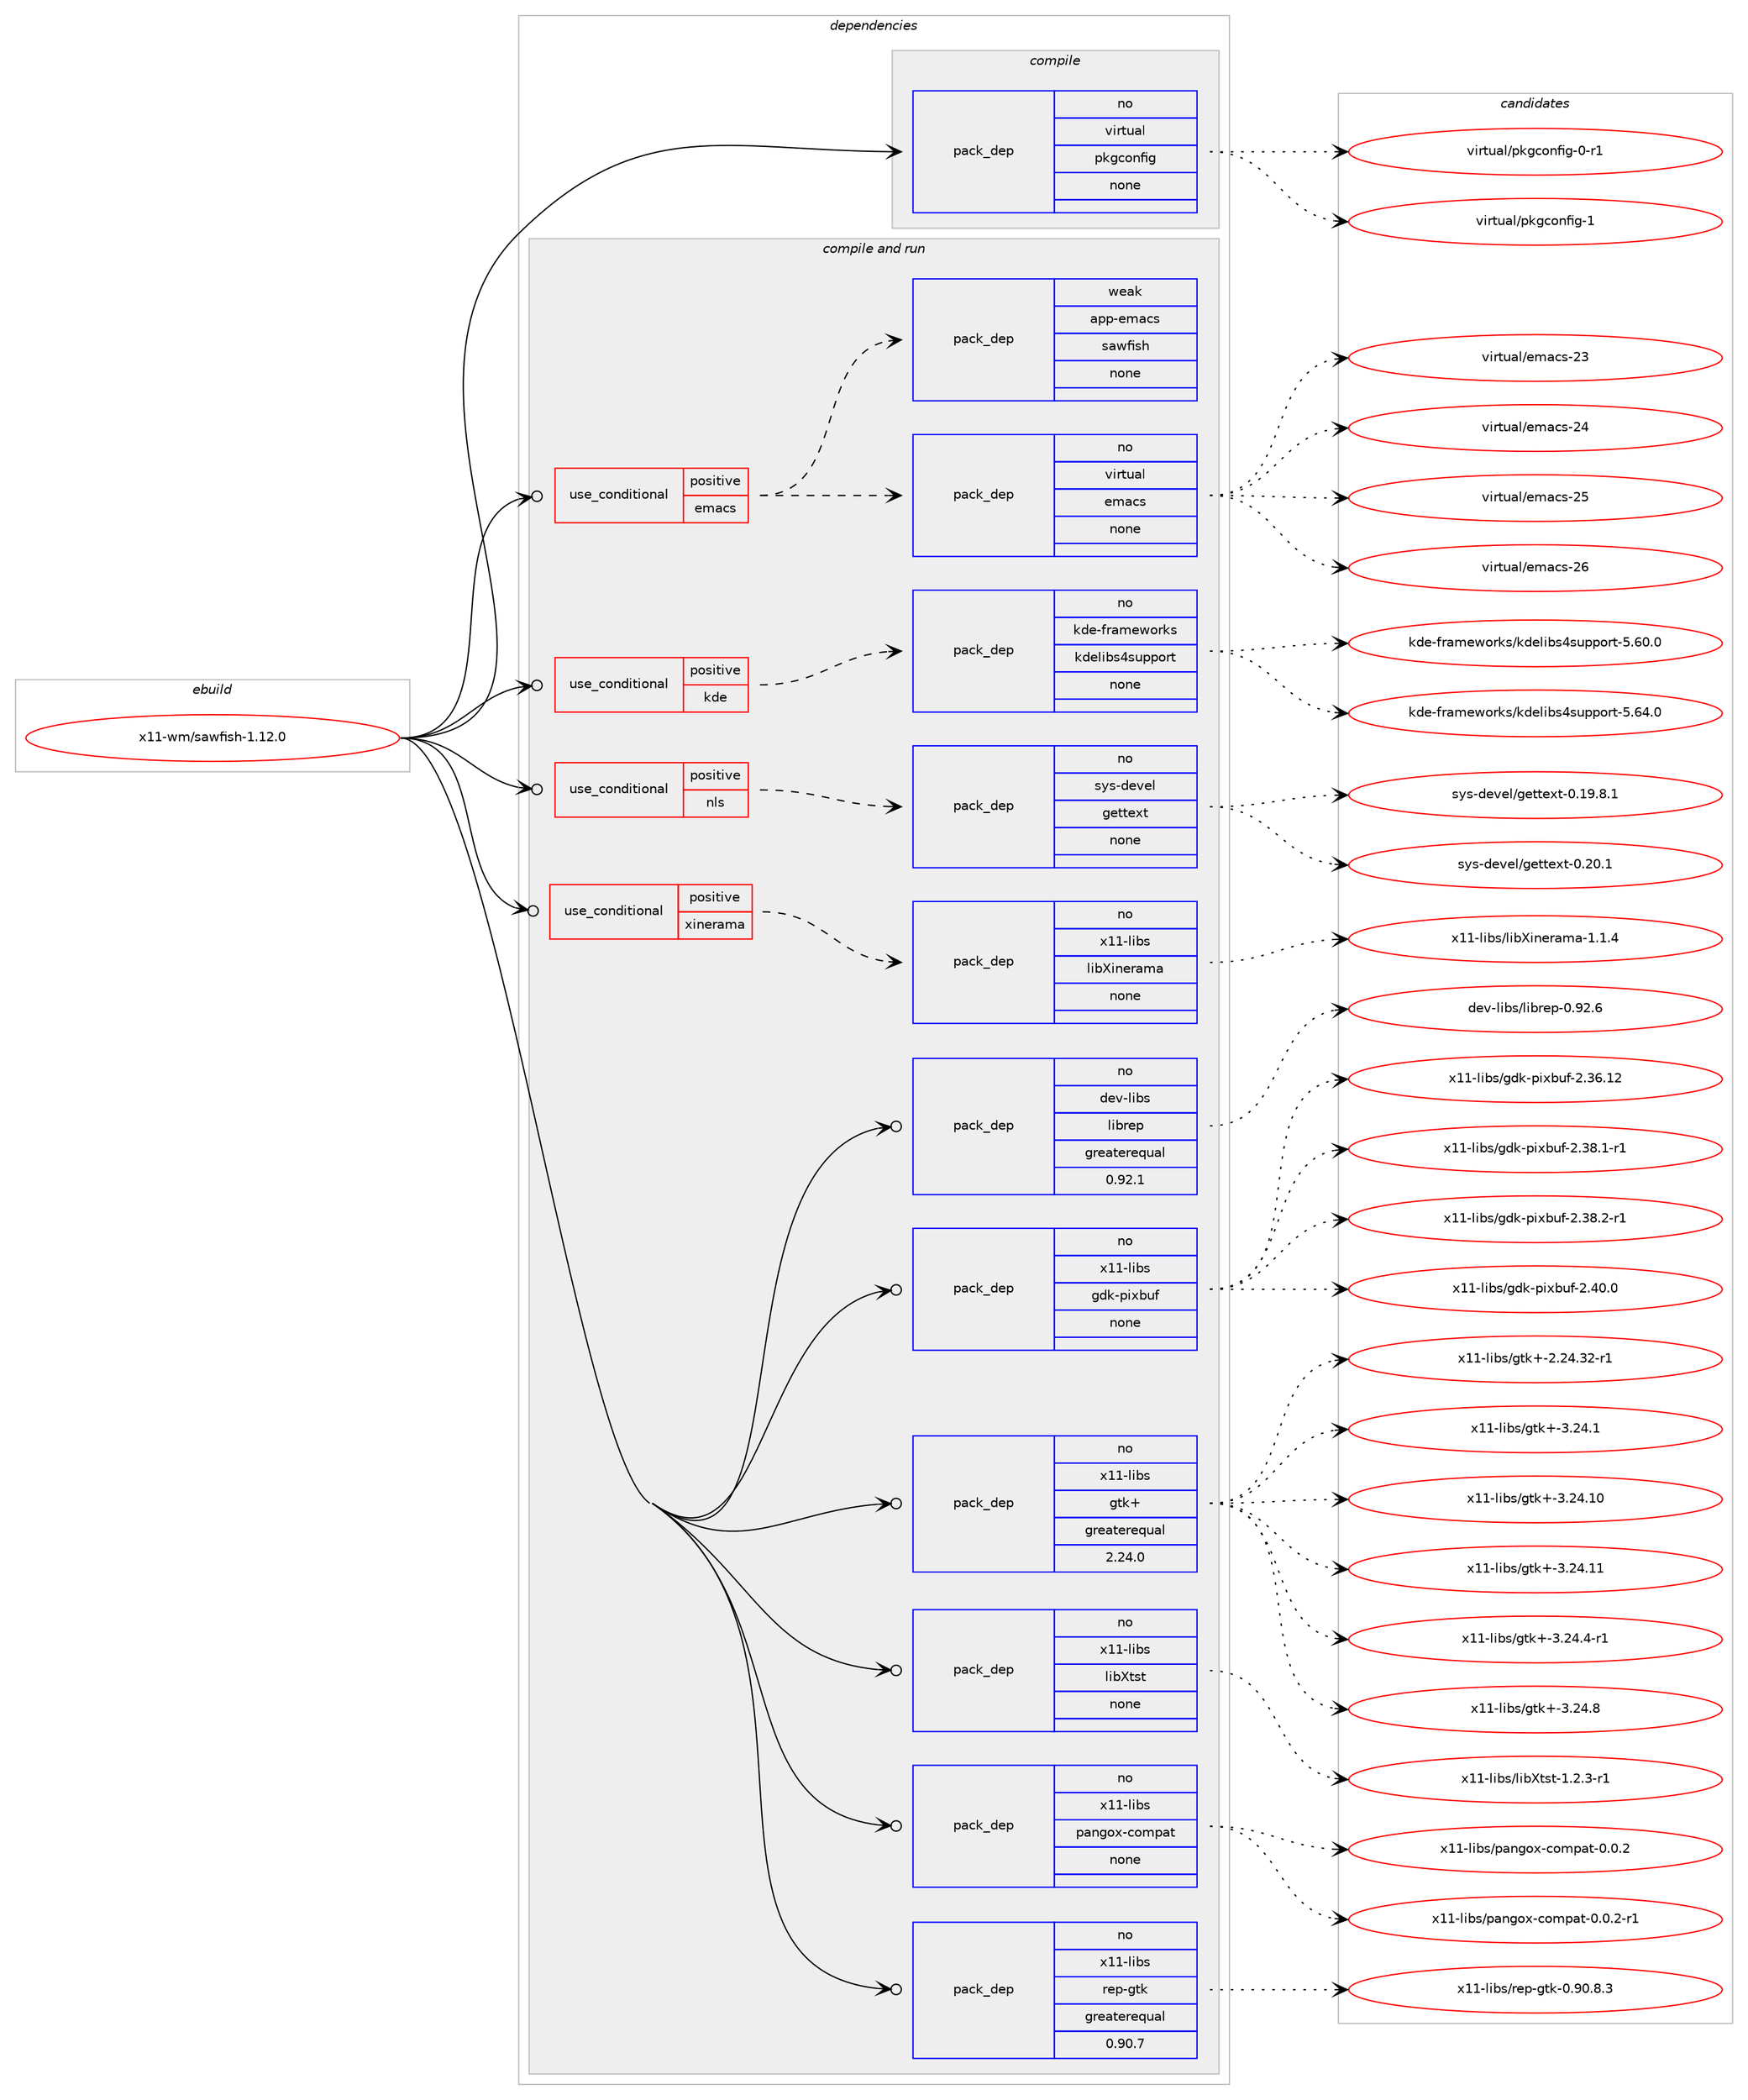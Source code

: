 digraph prolog {

# *************
# Graph options
# *************

newrank=true;
concentrate=true;
compound=true;
graph [rankdir=LR,fontname=Helvetica,fontsize=10,ranksep=1.5];#, ranksep=2.5, nodesep=0.2];
edge  [arrowhead=vee];
node  [fontname=Helvetica,fontsize=10];

# **********
# The ebuild
# **********

subgraph cluster_leftcol {
color=gray;
rank=same;
label=<<i>ebuild</i>>;
id [label="x11-wm/sawfish-1.12.0", color=red, width=4, href="../x11-wm/sawfish-1.12.0.svg"];
}

# ****************
# The dependencies
# ****************

subgraph cluster_midcol {
color=gray;
label=<<i>dependencies</i>>;
subgraph cluster_compile {
fillcolor="#eeeeee";
style=filled;
label=<<i>compile</i>>;
subgraph pack689566 {
dependency927179 [label=<<TABLE BORDER="0" CELLBORDER="1" CELLSPACING="0" CELLPADDING="4" WIDTH="220"><TR><TD ROWSPAN="6" CELLPADDING="30">pack_dep</TD></TR><TR><TD WIDTH="110">no</TD></TR><TR><TD>virtual</TD></TR><TR><TD>pkgconfig</TD></TR><TR><TD>none</TD></TR><TR><TD></TD></TR></TABLE>>, shape=none, color=blue];
}
id:e -> dependency927179:w [weight=20,style="solid",arrowhead="vee"];
}
subgraph cluster_compileandrun {
fillcolor="#eeeeee";
style=filled;
label=<<i>compile and run</i>>;
subgraph cond220753 {
dependency927180 [label=<<TABLE BORDER="0" CELLBORDER="1" CELLSPACING="0" CELLPADDING="4"><TR><TD ROWSPAN="3" CELLPADDING="10">use_conditional</TD></TR><TR><TD>positive</TD></TR><TR><TD>emacs</TD></TR></TABLE>>, shape=none, color=red];
subgraph pack689567 {
dependency927181 [label=<<TABLE BORDER="0" CELLBORDER="1" CELLSPACING="0" CELLPADDING="4" WIDTH="220"><TR><TD ROWSPAN="6" CELLPADDING="30">pack_dep</TD></TR><TR><TD WIDTH="110">no</TD></TR><TR><TD>virtual</TD></TR><TR><TD>emacs</TD></TR><TR><TD>none</TD></TR><TR><TD></TD></TR></TABLE>>, shape=none, color=blue];
}
dependency927180:e -> dependency927181:w [weight=20,style="dashed",arrowhead="vee"];
subgraph pack689568 {
dependency927182 [label=<<TABLE BORDER="0" CELLBORDER="1" CELLSPACING="0" CELLPADDING="4" WIDTH="220"><TR><TD ROWSPAN="6" CELLPADDING="30">pack_dep</TD></TR><TR><TD WIDTH="110">weak</TD></TR><TR><TD>app-emacs</TD></TR><TR><TD>sawfish</TD></TR><TR><TD>none</TD></TR><TR><TD></TD></TR></TABLE>>, shape=none, color=blue];
}
dependency927180:e -> dependency927182:w [weight=20,style="dashed",arrowhead="vee"];
}
id:e -> dependency927180:w [weight=20,style="solid",arrowhead="odotvee"];
subgraph cond220754 {
dependency927183 [label=<<TABLE BORDER="0" CELLBORDER="1" CELLSPACING="0" CELLPADDING="4"><TR><TD ROWSPAN="3" CELLPADDING="10">use_conditional</TD></TR><TR><TD>positive</TD></TR><TR><TD>kde</TD></TR></TABLE>>, shape=none, color=red];
subgraph pack689569 {
dependency927184 [label=<<TABLE BORDER="0" CELLBORDER="1" CELLSPACING="0" CELLPADDING="4" WIDTH="220"><TR><TD ROWSPAN="6" CELLPADDING="30">pack_dep</TD></TR><TR><TD WIDTH="110">no</TD></TR><TR><TD>kde-frameworks</TD></TR><TR><TD>kdelibs4support</TD></TR><TR><TD>none</TD></TR><TR><TD></TD></TR></TABLE>>, shape=none, color=blue];
}
dependency927183:e -> dependency927184:w [weight=20,style="dashed",arrowhead="vee"];
}
id:e -> dependency927183:w [weight=20,style="solid",arrowhead="odotvee"];
subgraph cond220755 {
dependency927185 [label=<<TABLE BORDER="0" CELLBORDER="1" CELLSPACING="0" CELLPADDING="4"><TR><TD ROWSPAN="3" CELLPADDING="10">use_conditional</TD></TR><TR><TD>positive</TD></TR><TR><TD>nls</TD></TR></TABLE>>, shape=none, color=red];
subgraph pack689570 {
dependency927186 [label=<<TABLE BORDER="0" CELLBORDER="1" CELLSPACING="0" CELLPADDING="4" WIDTH="220"><TR><TD ROWSPAN="6" CELLPADDING="30">pack_dep</TD></TR><TR><TD WIDTH="110">no</TD></TR><TR><TD>sys-devel</TD></TR><TR><TD>gettext</TD></TR><TR><TD>none</TD></TR><TR><TD></TD></TR></TABLE>>, shape=none, color=blue];
}
dependency927185:e -> dependency927186:w [weight=20,style="dashed",arrowhead="vee"];
}
id:e -> dependency927185:w [weight=20,style="solid",arrowhead="odotvee"];
subgraph cond220756 {
dependency927187 [label=<<TABLE BORDER="0" CELLBORDER="1" CELLSPACING="0" CELLPADDING="4"><TR><TD ROWSPAN="3" CELLPADDING="10">use_conditional</TD></TR><TR><TD>positive</TD></TR><TR><TD>xinerama</TD></TR></TABLE>>, shape=none, color=red];
subgraph pack689571 {
dependency927188 [label=<<TABLE BORDER="0" CELLBORDER="1" CELLSPACING="0" CELLPADDING="4" WIDTH="220"><TR><TD ROWSPAN="6" CELLPADDING="30">pack_dep</TD></TR><TR><TD WIDTH="110">no</TD></TR><TR><TD>x11-libs</TD></TR><TR><TD>libXinerama</TD></TR><TR><TD>none</TD></TR><TR><TD></TD></TR></TABLE>>, shape=none, color=blue];
}
dependency927187:e -> dependency927188:w [weight=20,style="dashed",arrowhead="vee"];
}
id:e -> dependency927187:w [weight=20,style="solid",arrowhead="odotvee"];
subgraph pack689572 {
dependency927189 [label=<<TABLE BORDER="0" CELLBORDER="1" CELLSPACING="0" CELLPADDING="4" WIDTH="220"><TR><TD ROWSPAN="6" CELLPADDING="30">pack_dep</TD></TR><TR><TD WIDTH="110">no</TD></TR><TR><TD>dev-libs</TD></TR><TR><TD>librep</TD></TR><TR><TD>greaterequal</TD></TR><TR><TD>0.92.1</TD></TR></TABLE>>, shape=none, color=blue];
}
id:e -> dependency927189:w [weight=20,style="solid",arrowhead="odotvee"];
subgraph pack689573 {
dependency927190 [label=<<TABLE BORDER="0" CELLBORDER="1" CELLSPACING="0" CELLPADDING="4" WIDTH="220"><TR><TD ROWSPAN="6" CELLPADDING="30">pack_dep</TD></TR><TR><TD WIDTH="110">no</TD></TR><TR><TD>x11-libs</TD></TR><TR><TD>gdk-pixbuf</TD></TR><TR><TD>none</TD></TR><TR><TD></TD></TR></TABLE>>, shape=none, color=blue];
}
id:e -> dependency927190:w [weight=20,style="solid",arrowhead="odotvee"];
subgraph pack689574 {
dependency927191 [label=<<TABLE BORDER="0" CELLBORDER="1" CELLSPACING="0" CELLPADDING="4" WIDTH="220"><TR><TD ROWSPAN="6" CELLPADDING="30">pack_dep</TD></TR><TR><TD WIDTH="110">no</TD></TR><TR><TD>x11-libs</TD></TR><TR><TD>gtk+</TD></TR><TR><TD>greaterequal</TD></TR><TR><TD>2.24.0</TD></TR></TABLE>>, shape=none, color=blue];
}
id:e -> dependency927191:w [weight=20,style="solid",arrowhead="odotvee"];
subgraph pack689575 {
dependency927192 [label=<<TABLE BORDER="0" CELLBORDER="1" CELLSPACING="0" CELLPADDING="4" WIDTH="220"><TR><TD ROWSPAN="6" CELLPADDING="30">pack_dep</TD></TR><TR><TD WIDTH="110">no</TD></TR><TR><TD>x11-libs</TD></TR><TR><TD>libXtst</TD></TR><TR><TD>none</TD></TR><TR><TD></TD></TR></TABLE>>, shape=none, color=blue];
}
id:e -> dependency927192:w [weight=20,style="solid",arrowhead="odotvee"];
subgraph pack689576 {
dependency927193 [label=<<TABLE BORDER="0" CELLBORDER="1" CELLSPACING="0" CELLPADDING="4" WIDTH="220"><TR><TD ROWSPAN="6" CELLPADDING="30">pack_dep</TD></TR><TR><TD WIDTH="110">no</TD></TR><TR><TD>x11-libs</TD></TR><TR><TD>pangox-compat</TD></TR><TR><TD>none</TD></TR><TR><TD></TD></TR></TABLE>>, shape=none, color=blue];
}
id:e -> dependency927193:w [weight=20,style="solid",arrowhead="odotvee"];
subgraph pack689577 {
dependency927194 [label=<<TABLE BORDER="0" CELLBORDER="1" CELLSPACING="0" CELLPADDING="4" WIDTH="220"><TR><TD ROWSPAN="6" CELLPADDING="30">pack_dep</TD></TR><TR><TD WIDTH="110">no</TD></TR><TR><TD>x11-libs</TD></TR><TR><TD>rep-gtk</TD></TR><TR><TD>greaterequal</TD></TR><TR><TD>0.90.7</TD></TR></TABLE>>, shape=none, color=blue];
}
id:e -> dependency927194:w [weight=20,style="solid",arrowhead="odotvee"];
}
subgraph cluster_run {
fillcolor="#eeeeee";
style=filled;
label=<<i>run</i>>;
}
}

# **************
# The candidates
# **************

subgraph cluster_choices {
rank=same;
color=gray;
label=<<i>candidates</i>>;

subgraph choice689566 {
color=black;
nodesep=1;
choice11810511411611797108471121071039911111010210510345484511449 [label="virtual/pkgconfig-0-r1", color=red, width=4,href="../virtual/pkgconfig-0-r1.svg"];
choice1181051141161179710847112107103991111101021051034549 [label="virtual/pkgconfig-1", color=red, width=4,href="../virtual/pkgconfig-1.svg"];
dependency927179:e -> choice11810511411611797108471121071039911111010210510345484511449:w [style=dotted,weight="100"];
dependency927179:e -> choice1181051141161179710847112107103991111101021051034549:w [style=dotted,weight="100"];
}
subgraph choice689567 {
color=black;
nodesep=1;
choice11810511411611797108471011099799115455051 [label="virtual/emacs-23", color=red, width=4,href="../virtual/emacs-23.svg"];
choice11810511411611797108471011099799115455052 [label="virtual/emacs-24", color=red, width=4,href="../virtual/emacs-24.svg"];
choice11810511411611797108471011099799115455053 [label="virtual/emacs-25", color=red, width=4,href="../virtual/emacs-25.svg"];
choice11810511411611797108471011099799115455054 [label="virtual/emacs-26", color=red, width=4,href="../virtual/emacs-26.svg"];
dependency927181:e -> choice11810511411611797108471011099799115455051:w [style=dotted,weight="100"];
dependency927181:e -> choice11810511411611797108471011099799115455052:w [style=dotted,weight="100"];
dependency927181:e -> choice11810511411611797108471011099799115455053:w [style=dotted,weight="100"];
dependency927181:e -> choice11810511411611797108471011099799115455054:w [style=dotted,weight="100"];
}
subgraph choice689568 {
color=black;
nodesep=1;
}
subgraph choice689569 {
color=black;
nodesep=1;
choice107100101451021149710910111911111410711547107100101108105981155211511711211211111411645534654484648 [label="kde-frameworks/kdelibs4support-5.60.0", color=red, width=4,href="../kde-frameworks/kdelibs4support-5.60.0.svg"];
choice107100101451021149710910111911111410711547107100101108105981155211511711211211111411645534654524648 [label="kde-frameworks/kdelibs4support-5.64.0", color=red, width=4,href="../kde-frameworks/kdelibs4support-5.64.0.svg"];
dependency927184:e -> choice107100101451021149710910111911111410711547107100101108105981155211511711211211111411645534654484648:w [style=dotted,weight="100"];
dependency927184:e -> choice107100101451021149710910111911111410711547107100101108105981155211511711211211111411645534654524648:w [style=dotted,weight="100"];
}
subgraph choice689570 {
color=black;
nodesep=1;
choice1151211154510010111810110847103101116116101120116454846495746564649 [label="sys-devel/gettext-0.19.8.1", color=red, width=4,href="../sys-devel/gettext-0.19.8.1.svg"];
choice115121115451001011181011084710310111611610112011645484650484649 [label="sys-devel/gettext-0.20.1", color=red, width=4,href="../sys-devel/gettext-0.20.1.svg"];
dependency927186:e -> choice1151211154510010111810110847103101116116101120116454846495746564649:w [style=dotted,weight="100"];
dependency927186:e -> choice115121115451001011181011084710310111611610112011645484650484649:w [style=dotted,weight="100"];
}
subgraph choice689571 {
color=black;
nodesep=1;
choice120494945108105981154710810598881051101011149710997454946494652 [label="x11-libs/libXinerama-1.1.4", color=red, width=4,href="../x11-libs/libXinerama-1.1.4.svg"];
dependency927188:e -> choice120494945108105981154710810598881051101011149710997454946494652:w [style=dotted,weight="100"];
}
subgraph choice689572 {
color=black;
nodesep=1;
choice1001011184510810598115471081059811410111245484657504654 [label="dev-libs/librep-0.92.6", color=red, width=4,href="../dev-libs/librep-0.92.6.svg"];
dependency927189:e -> choice1001011184510810598115471081059811410111245484657504654:w [style=dotted,weight="100"];
}
subgraph choice689573 {
color=black;
nodesep=1;
choice120494945108105981154710310010745112105120981171024550465154464950 [label="x11-libs/gdk-pixbuf-2.36.12", color=red, width=4,href="../x11-libs/gdk-pixbuf-2.36.12.svg"];
choice12049494510810598115471031001074511210512098117102455046515646494511449 [label="x11-libs/gdk-pixbuf-2.38.1-r1", color=red, width=4,href="../x11-libs/gdk-pixbuf-2.38.1-r1.svg"];
choice12049494510810598115471031001074511210512098117102455046515646504511449 [label="x11-libs/gdk-pixbuf-2.38.2-r1", color=red, width=4,href="../x11-libs/gdk-pixbuf-2.38.2-r1.svg"];
choice1204949451081059811547103100107451121051209811710245504652484648 [label="x11-libs/gdk-pixbuf-2.40.0", color=red, width=4,href="../x11-libs/gdk-pixbuf-2.40.0.svg"];
dependency927190:e -> choice120494945108105981154710310010745112105120981171024550465154464950:w [style=dotted,weight="100"];
dependency927190:e -> choice12049494510810598115471031001074511210512098117102455046515646494511449:w [style=dotted,weight="100"];
dependency927190:e -> choice12049494510810598115471031001074511210512098117102455046515646504511449:w [style=dotted,weight="100"];
dependency927190:e -> choice1204949451081059811547103100107451121051209811710245504652484648:w [style=dotted,weight="100"];
}
subgraph choice689574 {
color=black;
nodesep=1;
choice12049494510810598115471031161074345504650524651504511449 [label="x11-libs/gtk+-2.24.32-r1", color=red, width=4,href="../x11-libs/gtk+-2.24.32-r1.svg"];
choice12049494510810598115471031161074345514650524649 [label="x11-libs/gtk+-3.24.1", color=red, width=4,href="../x11-libs/gtk+-3.24.1.svg"];
choice1204949451081059811547103116107434551465052464948 [label="x11-libs/gtk+-3.24.10", color=red, width=4,href="../x11-libs/gtk+-3.24.10.svg"];
choice1204949451081059811547103116107434551465052464949 [label="x11-libs/gtk+-3.24.11", color=red, width=4,href="../x11-libs/gtk+-3.24.11.svg"];
choice120494945108105981154710311610743455146505246524511449 [label="x11-libs/gtk+-3.24.4-r1", color=red, width=4,href="../x11-libs/gtk+-3.24.4-r1.svg"];
choice12049494510810598115471031161074345514650524656 [label="x11-libs/gtk+-3.24.8", color=red, width=4,href="../x11-libs/gtk+-3.24.8.svg"];
dependency927191:e -> choice12049494510810598115471031161074345504650524651504511449:w [style=dotted,weight="100"];
dependency927191:e -> choice12049494510810598115471031161074345514650524649:w [style=dotted,weight="100"];
dependency927191:e -> choice1204949451081059811547103116107434551465052464948:w [style=dotted,weight="100"];
dependency927191:e -> choice1204949451081059811547103116107434551465052464949:w [style=dotted,weight="100"];
dependency927191:e -> choice120494945108105981154710311610743455146505246524511449:w [style=dotted,weight="100"];
dependency927191:e -> choice12049494510810598115471031161074345514650524656:w [style=dotted,weight="100"];
}
subgraph choice689575 {
color=black;
nodesep=1;
choice120494945108105981154710810598881161151164549465046514511449 [label="x11-libs/libXtst-1.2.3-r1", color=red, width=4,href="../x11-libs/libXtst-1.2.3-r1.svg"];
dependency927192:e -> choice120494945108105981154710810598881161151164549465046514511449:w [style=dotted,weight="100"];
}
subgraph choice689576 {
color=black;
nodesep=1;
choice120494945108105981154711297110103111120459911110911297116454846484650 [label="x11-libs/pangox-compat-0.0.2", color=red, width=4,href="../x11-libs/pangox-compat-0.0.2.svg"];
choice1204949451081059811547112971101031111204599111109112971164548464846504511449 [label="x11-libs/pangox-compat-0.0.2-r1", color=red, width=4,href="../x11-libs/pangox-compat-0.0.2-r1.svg"];
dependency927193:e -> choice120494945108105981154711297110103111120459911110911297116454846484650:w [style=dotted,weight="100"];
dependency927193:e -> choice1204949451081059811547112971101031111204599111109112971164548464846504511449:w [style=dotted,weight="100"];
}
subgraph choice689577 {
color=black;
nodesep=1;
choice120494945108105981154711410111245103116107454846574846564651 [label="x11-libs/rep-gtk-0.90.8.3", color=red, width=4,href="../x11-libs/rep-gtk-0.90.8.3.svg"];
dependency927194:e -> choice120494945108105981154711410111245103116107454846574846564651:w [style=dotted,weight="100"];
}
}

}
